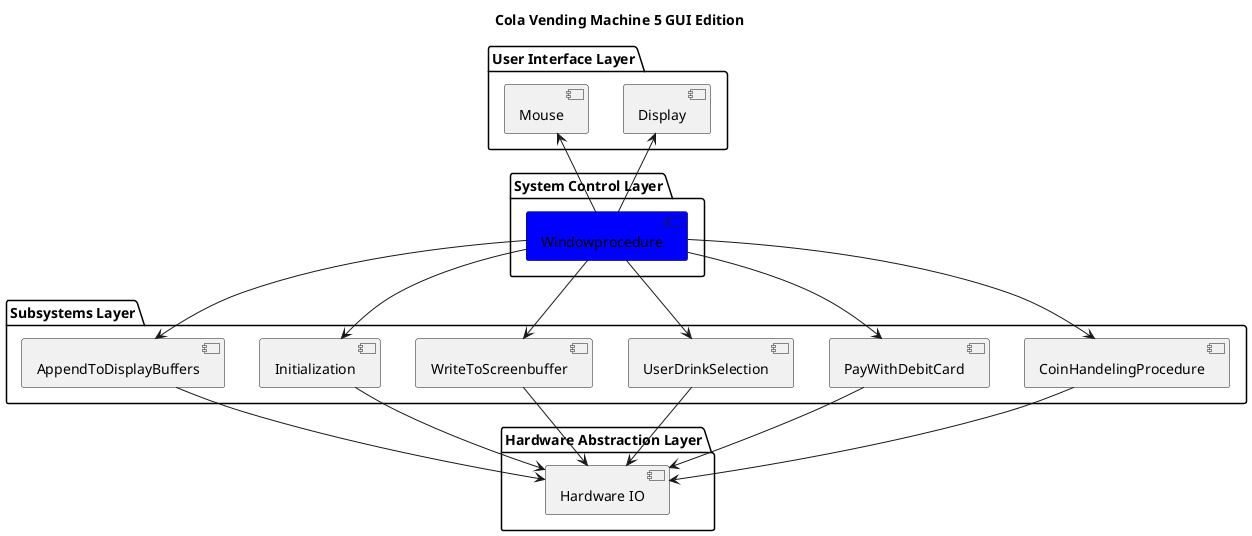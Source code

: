 @startuml

title Cola Vending Machine 5 GUI Edition

package "User Interface Layer" {
    [Display]
    [Mouse]
}

package "System Control Layer" {
    [Windowprocedure] #Blue
}

package "Subsystems Layer" {
    [CoinHandelingProcedure]
    [PayWithDebitCard]
    [UserDrinkSelection]
    [WriteToScreenbuffer]
    [Initialization]
    [AppendToDisplayBuffers]
}

package "Hardware Abstraction Layer" {
    [Hardware IO]
}

[Windowprocedure] -up-> [Mouse]
[Windowprocedure] -up-> [Display]

[Windowprocedure] -down-> [CoinHandelingProcedure]
[Windowprocedure] -down-> [PayWithDebitCard]
[Windowprocedure] -down-> [UserDrinkSelection]
[Windowprocedure] -down-> [WriteToScreenbuffer]
[Windowprocedure] -down-> [Initialization]
[Windowprocedure] -down-> [AppendToDisplayBuffers]

[CoinHandelingProcedure] -down-> [Hardware IO]
[PayWithDebitCard] -down-> [Hardware IO]
[UserDrinkSelection] -down-> [Hardware IO]
[WriteToScreenbuffer] -down-> [Hardware IO]
[Initialization] -down-> [Hardware IO]
[AppendToDisplayBuffers] -down-> [Hardware IO]

@enduml
